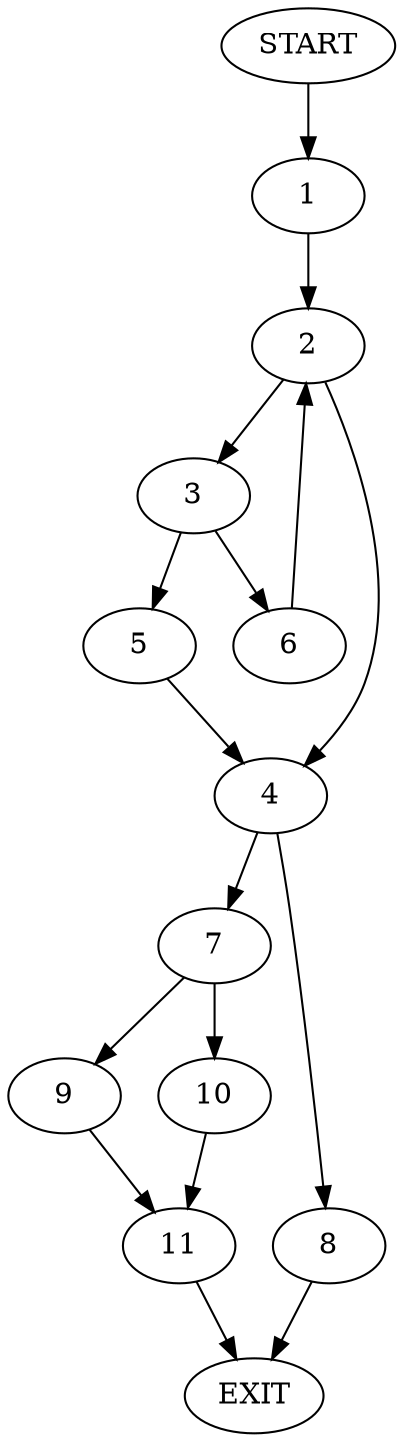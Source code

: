digraph {
0 [label="START"]
12 [label="EXIT"]
0 -> 1
1 -> 2
2 -> 3
2 -> 4
3 -> 5
3 -> 6
4 -> 7
4 -> 8
6 -> 2
5 -> 4
7 -> 9
7 -> 10
8 -> 12
10 -> 11
9 -> 11
11 -> 12
}
